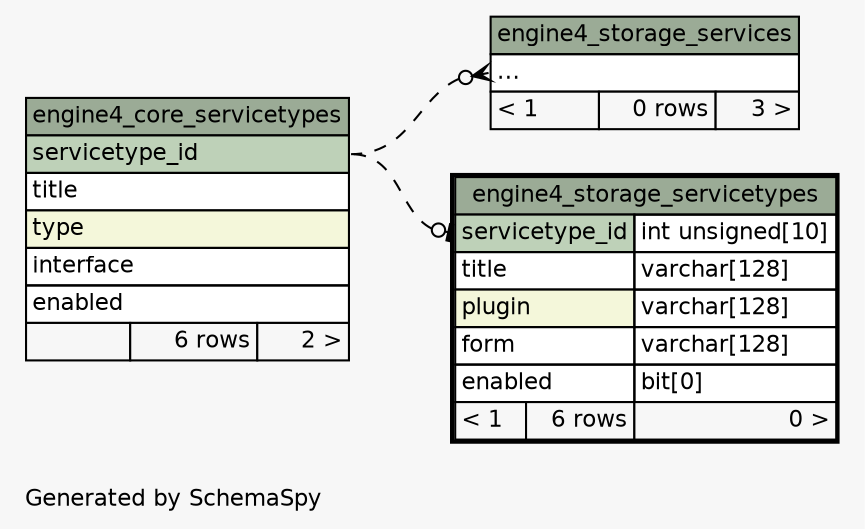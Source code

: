 // dot 2.38.0 on Windows 10 10.0
// SchemaSpy rev 590
digraph "impliedTwoDegreesRelationshipsDiagram" {
  graph [
    rankdir="RL"
    bgcolor="#f7f7f7"
    label="\nGenerated by SchemaSpy"
    labeljust="l"
    nodesep="0.18"
    ranksep="0.46"
    fontname="Helvetica"
    fontsize="11"
  ];
  node [
    fontname="Helvetica"
    fontsize="11"
    shape="plaintext"
  ];
  edge [
    arrowsize="0.8"
  ];
  "engine4_storage_services":"elipses":w -> "engine4_core_servicetypes":"servicetype_id":e [arrowhead=none dir=back arrowtail=crowodot style=dashed];
  "engine4_storage_servicetypes":"servicetype_id":w -> "engine4_core_servicetypes":"servicetype_id":e [arrowhead=none dir=back arrowtail=teeodot style=dashed];
  "engine4_core_servicetypes" [
    label=<
    <TABLE BORDER="0" CELLBORDER="1" CELLSPACING="0" BGCOLOR="#ffffff">
      <TR><TD COLSPAN="3" BGCOLOR="#9bab96" ALIGN="CENTER">engine4_core_servicetypes</TD></TR>
      <TR><TD PORT="servicetype_id" COLSPAN="3" BGCOLOR="#bed1b8" ALIGN="LEFT">servicetype_id</TD></TR>
      <TR><TD PORT="title" COLSPAN="3" ALIGN="LEFT">title</TD></TR>
      <TR><TD PORT="type" COLSPAN="3" BGCOLOR="#f4f7da" ALIGN="LEFT">type</TD></TR>
      <TR><TD PORT="interface" COLSPAN="3" ALIGN="LEFT">interface</TD></TR>
      <TR><TD PORT="enabled" COLSPAN="3" ALIGN="LEFT">enabled</TD></TR>
      <TR><TD ALIGN="LEFT" BGCOLOR="#f7f7f7">  </TD><TD ALIGN="RIGHT" BGCOLOR="#f7f7f7">6 rows</TD><TD ALIGN="RIGHT" BGCOLOR="#f7f7f7">2 &gt;</TD></TR>
    </TABLE>>
    URL="engine4_core_servicetypes.html"
    tooltip="engine4_core_servicetypes"
  ];
  "engine4_storage_services" [
    label=<
    <TABLE BORDER="0" CELLBORDER="1" CELLSPACING="0" BGCOLOR="#ffffff">
      <TR><TD COLSPAN="3" BGCOLOR="#9bab96" ALIGN="CENTER">engine4_storage_services</TD></TR>
      <TR><TD PORT="elipses" COLSPAN="3" ALIGN="LEFT">...</TD></TR>
      <TR><TD ALIGN="LEFT" BGCOLOR="#f7f7f7">&lt; 1</TD><TD ALIGN="RIGHT" BGCOLOR="#f7f7f7">0 rows</TD><TD ALIGN="RIGHT" BGCOLOR="#f7f7f7">3 &gt;</TD></TR>
    </TABLE>>
    URL="engine4_storage_services.html"
    tooltip="engine4_storage_services"
  ];
  "engine4_storage_servicetypes" [
    label=<
    <TABLE BORDER="2" CELLBORDER="1" CELLSPACING="0" BGCOLOR="#ffffff">
      <TR><TD COLSPAN="3" BGCOLOR="#9bab96" ALIGN="CENTER">engine4_storage_servicetypes</TD></TR>
      <TR><TD PORT="servicetype_id" COLSPAN="2" BGCOLOR="#bed1b8" ALIGN="LEFT">servicetype_id</TD><TD PORT="servicetype_id.type" ALIGN="LEFT">int unsigned[10]</TD></TR>
      <TR><TD PORT="title" COLSPAN="2" ALIGN="LEFT">title</TD><TD PORT="title.type" ALIGN="LEFT">varchar[128]</TD></TR>
      <TR><TD PORT="plugin" COLSPAN="2" BGCOLOR="#f4f7da" ALIGN="LEFT">plugin</TD><TD PORT="plugin.type" ALIGN="LEFT">varchar[128]</TD></TR>
      <TR><TD PORT="form" COLSPAN="2" ALIGN="LEFT">form</TD><TD PORT="form.type" ALIGN="LEFT">varchar[128]</TD></TR>
      <TR><TD PORT="enabled" COLSPAN="2" ALIGN="LEFT">enabled</TD><TD PORT="enabled.type" ALIGN="LEFT">bit[0]</TD></TR>
      <TR><TD ALIGN="LEFT" BGCOLOR="#f7f7f7">&lt; 1</TD><TD ALIGN="RIGHT" BGCOLOR="#f7f7f7">6 rows</TD><TD ALIGN="RIGHT" BGCOLOR="#f7f7f7">0 &gt;</TD></TR>
    </TABLE>>
    URL="engine4_storage_servicetypes.html"
    tooltip="engine4_storage_servicetypes"
  ];
}
